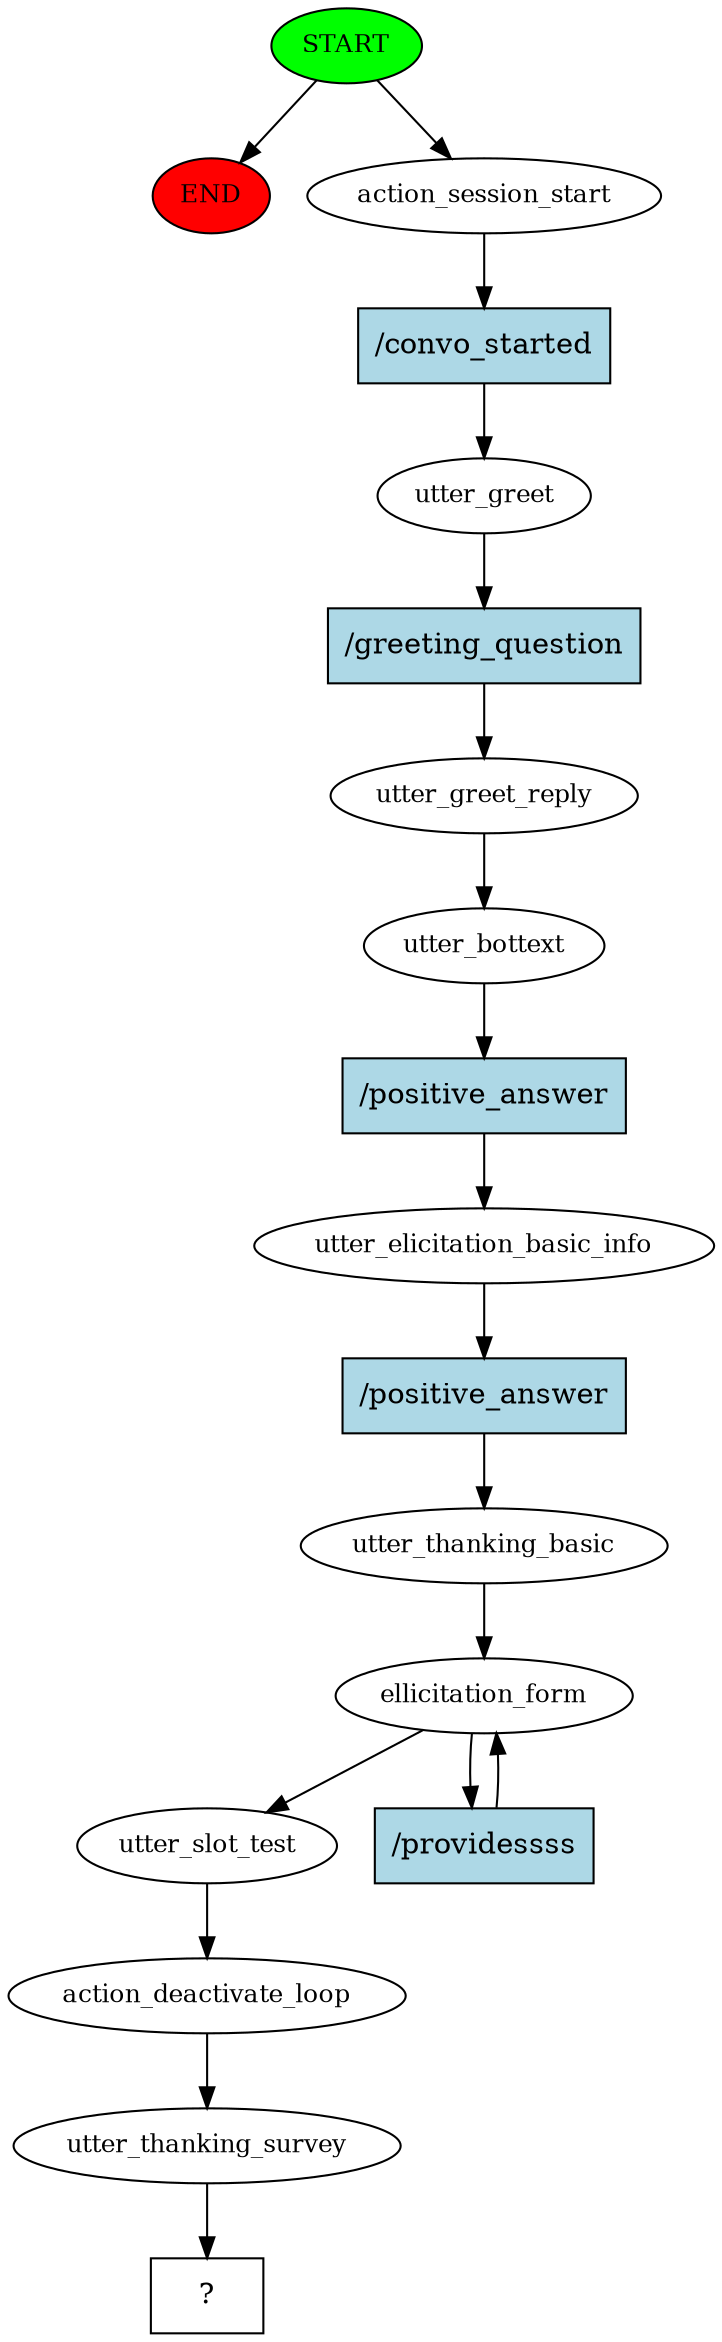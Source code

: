 digraph  {
0 [class="start active", fillcolor=green, fontsize=12, label=START, style=filled];
"-1" [class=end, fillcolor=red, fontsize=12, label=END, style=filled];
1 [class=active, fontsize=12, label=action_session_start];
2 [class=active, fontsize=12, label=utter_greet];
3 [class=active, fontsize=12, label=utter_greet_reply];
4 [class=active, fontsize=12, label=utter_bottext];
5 [class=active, fontsize=12, label=utter_elicitation_basic_info];
6 [class=active, fontsize=12, label=utter_thanking_basic];
7 [class=active, fontsize=12, label=ellicitation_form];
13 [class=active, fontsize=12, label=utter_slot_test];
14 [class=active, fontsize=12, label=action_deactivate_loop];
15 [class=active, fontsize=12, label=utter_thanking_survey];
16 [class="intent dashed active", label="  ?  ", shape=rect];
17 [class="intent active", fillcolor=lightblue, label="/convo_started", shape=rect, style=filled];
18 [class="intent active", fillcolor=lightblue, label="/greeting_question", shape=rect, style=filled];
19 [class="intent active", fillcolor=lightblue, label="/positive_answer", shape=rect, style=filled];
20 [class="intent active", fillcolor=lightblue, label="/positive_answer", shape=rect, style=filled];
21 [class="intent active", fillcolor=lightblue, label="/providessss", shape=rect, style=filled];
0 -> "-1"  [class="", key=NONE, label=""];
0 -> 1  [class=active, key=NONE, label=""];
1 -> 17  [class=active, key=0];
2 -> 18  [class=active, key=0];
3 -> 4  [class=active, key=NONE, label=""];
4 -> 19  [class=active, key=0];
5 -> 20  [class=active, key=0];
6 -> 7  [class=active, key=NONE, label=""];
7 -> 13  [class=active, key=NONE, label=""];
7 -> 21  [class=active, key=0];
13 -> 14  [class=active, key=NONE, label=""];
14 -> 15  [class=active, key=NONE, label=""];
15 -> 16  [class=active, key=NONE, label=""];
17 -> 2  [class=active, key=0];
18 -> 3  [class=active, key=0];
19 -> 5  [class=active, key=0];
20 -> 6  [class=active, key=0];
21 -> 7  [class=active, key=0];
}
